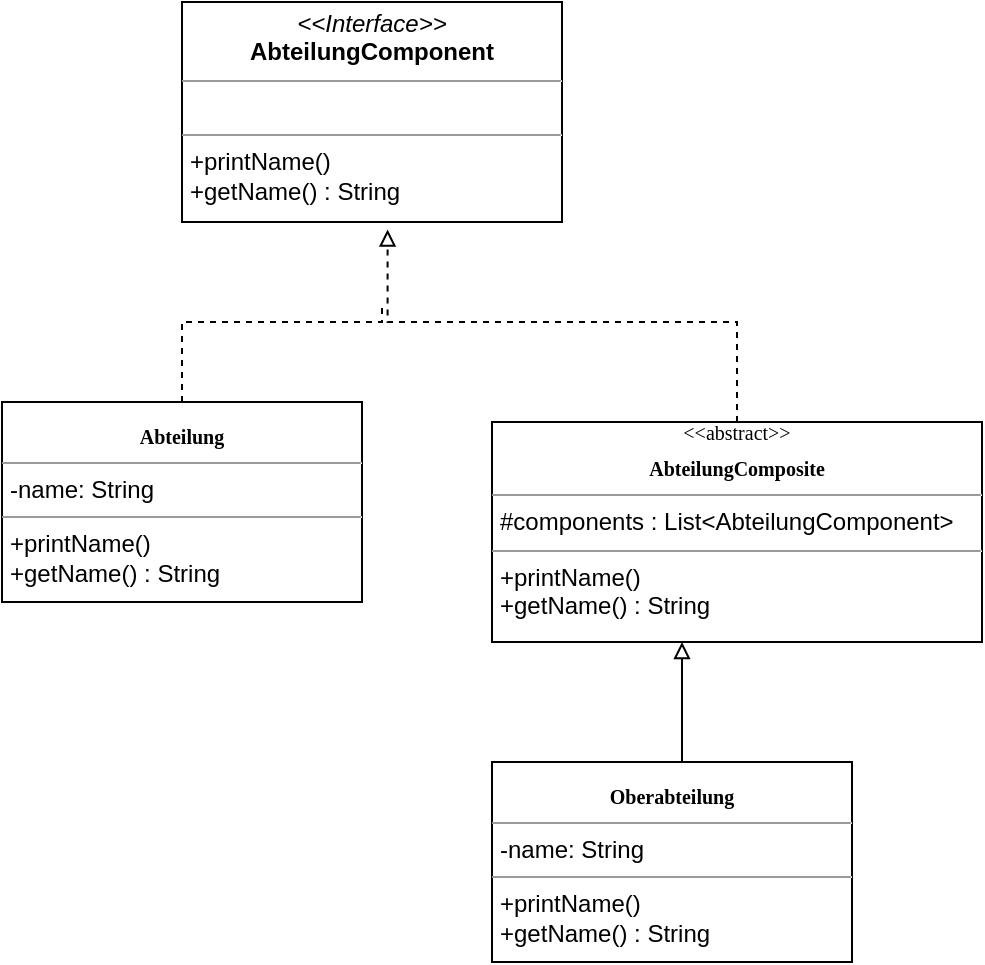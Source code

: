 <mxfile version="27.1.6">
  <diagram name="Page-1" id="c4acf3e9-155e-7222-9cf6-157b1a14988f">
    <mxGraphModel dx="1042" dy="567" grid="1" gridSize="10" guides="1" tooltips="1" connect="1" arrows="1" fold="1" page="1" pageScale="1" pageWidth="850" pageHeight="1100" background="none" math="0" shadow="0">
      <root>
        <mxCell id="0" />
        <mxCell id="1" parent="0" />
        <mxCell id="5d2195bd80daf111-19" value="&lt;p style=&quot;margin:0px;margin-top:4px;text-align:center;&quot;&gt;&lt;i&gt;&amp;lt;&amp;lt;Interface&amp;gt;&amp;gt;&lt;/i&gt;&lt;br&gt;&lt;b&gt;AbteilungComponent&lt;/b&gt;&lt;/p&gt;&lt;hr size=&quot;1&quot;&gt;&lt;p style=&quot;margin:0px;margin-left:4px;&quot;&gt;&lt;br&gt;&lt;/p&gt;&lt;hr size=&quot;1&quot;&gt;&lt;p style=&quot;margin:0px;margin-left:4px;&quot;&gt;+printName()&lt;/p&gt;&lt;p style=&quot;margin:0px;margin-left:4px;&quot;&gt;+getName() : String&lt;/p&gt;" style="verticalAlign=top;align=left;overflow=fill;fontSize=12;fontFamily=Helvetica;html=1;rounded=0;shadow=0;comic=0;labelBackgroundColor=none;strokeWidth=1" parent="1" vertex="1">
          <mxGeometry x="300" y="50" width="190" height="110" as="geometry" />
        </mxCell>
        <mxCell id="I-9f_rI0yscwrX9286Md-6" style="edgeStyle=orthogonalEdgeStyle;rounded=0;orthogonalLoop=1;jettySize=auto;html=1;entryX=0.5;entryY=1;entryDx=0;entryDy=0;endArrow=block;endFill=0;" edge="1" parent="1">
          <mxGeometry relative="1" as="geometry">
            <mxPoint x="550" y="430" as="sourcePoint" />
            <mxPoint x="550" y="370" as="targetPoint" />
          </mxGeometry>
        </mxCell>
        <mxCell id="I-9f_rI0yscwrX9286Md-11" style="edgeStyle=orthogonalEdgeStyle;rounded=0;orthogonalLoop=1;jettySize=auto;html=1;endArrow=none;startFill=0;dashed=1;" edge="1" parent="1">
          <mxGeometry relative="1" as="geometry">
            <mxPoint x="400" y="200" as="targetPoint" />
            <mxPoint x="300" y="250" as="sourcePoint" />
            <Array as="points">
              <mxPoint x="300" y="210" />
              <mxPoint x="400" y="210" />
            </Array>
          </mxGeometry>
        </mxCell>
        <mxCell id="I-9f_rI0yscwrX9286Md-12" value="&lt;div style=&quot;font-family: Verdana; font-size: 10px; text-align: center;&quot;&gt;&amp;lt;&amp;lt;abstract&amp;gt;&amp;gt;&lt;/div&gt;&lt;p style=&quot;margin:0px;margin-top:4px;text-align:center;&quot;&gt;&lt;b style=&quot;font-family: Verdana; font-size: 10px;&quot;&gt;AbteilungComposite&lt;/b&gt;&lt;/p&gt;&lt;hr size=&quot;1&quot;&gt;&lt;p style=&quot;margin:0px;margin-left:4px;&quot;&gt;#components : List&amp;lt;AbteilungComponent&amp;gt;&lt;/p&gt;&lt;hr size=&quot;1&quot;&gt;&lt;p style=&quot;margin:0px;margin-left:4px;&quot;&gt;+printName()&lt;/p&gt;&lt;p style=&quot;margin:0px;margin-left:4px;&quot;&gt;+getName() : String&lt;/p&gt;" style="verticalAlign=top;align=left;overflow=fill;fontSize=12;fontFamily=Helvetica;html=1;rounded=0;shadow=0;comic=0;labelBackgroundColor=none;strokeWidth=1" vertex="1" parent="1">
          <mxGeometry x="455" y="260" width="245" height="110" as="geometry" />
        </mxCell>
        <mxCell id="I-9f_rI0yscwrX9286Md-13" style="edgeStyle=orthogonalEdgeStyle;rounded=0;orthogonalLoop=1;jettySize=auto;html=1;entryX=0.541;entryY=1.034;entryDx=0;entryDy=0;entryPerimeter=0;dashed=1;endArrow=block;endFill=0;" edge="1" parent="1" source="I-9f_rI0yscwrX9286Md-12" target="5d2195bd80daf111-19">
          <mxGeometry relative="1" as="geometry" />
        </mxCell>
        <mxCell id="I-9f_rI0yscwrX9286Md-14" value="&lt;div style=&quot;font-family: Verdana; font-size: 10px; text-align: center;&quot;&gt;&lt;b style=&quot;color: light-dark(rgb(0, 0, 0), rgb(255, 255, 255)); background-color: transparent;&quot;&gt;&lt;br&gt;&lt;/b&gt;&lt;/div&gt;&lt;div style=&quot;font-family: Verdana; font-size: 10px; text-align: center;&quot;&gt;&lt;b style=&quot;color: light-dark(rgb(0, 0, 0), rgb(255, 255, 255)); background-color: transparent;&quot;&gt;Abteilung&lt;/b&gt;&lt;/div&gt;&lt;hr size=&quot;1&quot;&gt;&lt;p style=&quot;margin:0px;margin-left:4px;&quot;&gt;-name: String&lt;/p&gt;&lt;hr size=&quot;1&quot;&gt;&lt;p style=&quot;margin:0px;margin-left:4px;&quot;&gt;+printName()&lt;/p&gt;&lt;p style=&quot;margin:0px;margin-left:4px;&quot;&gt;+getName() : String&lt;/p&gt;" style="verticalAlign=top;align=left;overflow=fill;fontSize=12;fontFamily=Helvetica;html=1;rounded=0;shadow=0;comic=0;labelBackgroundColor=none;strokeWidth=1" vertex="1" parent="1">
          <mxGeometry x="210" y="250" width="180" height="100" as="geometry" />
        </mxCell>
        <mxCell id="I-9f_rI0yscwrX9286Md-15" value="&lt;div style=&quot;font-family: Verdana; font-size: 10px; text-align: center;&quot;&gt;&lt;b style=&quot;color: light-dark(rgb(0, 0, 0), rgb(255, 255, 255)); background-color: transparent;&quot;&gt;&lt;br&gt;&lt;/b&gt;&lt;/div&gt;&lt;div style=&quot;font-family: Verdana; font-size: 10px; text-align: center;&quot;&gt;&lt;b&gt;Oberabteilung&lt;/b&gt;&lt;/div&gt;&lt;hr size=&quot;1&quot;&gt;&lt;p style=&quot;margin:0px;margin-left:4px;&quot;&gt;-name: String&lt;/p&gt;&lt;hr size=&quot;1&quot;&gt;&lt;p style=&quot;margin:0px;margin-left:4px;&quot;&gt;+printName()&lt;/p&gt;&lt;p style=&quot;margin:0px;margin-left:4px;&quot;&gt;+getName() : String&lt;/p&gt;" style="verticalAlign=top;align=left;overflow=fill;fontSize=12;fontFamily=Helvetica;html=1;rounded=0;shadow=0;comic=0;labelBackgroundColor=none;strokeWidth=1" vertex="1" parent="1">
          <mxGeometry x="455" y="430" width="180" height="100" as="geometry" />
        </mxCell>
      </root>
    </mxGraphModel>
  </diagram>
</mxfile>
